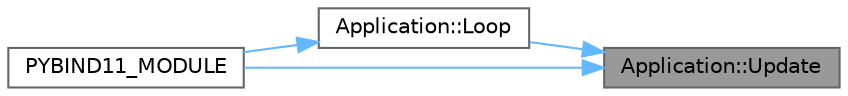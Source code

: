 digraph "Application::Update"
{
 // LATEX_PDF_SIZE
  bgcolor="transparent";
  edge [fontname=Helvetica,fontsize=10,labelfontname=Helvetica,labelfontsize=10];
  node [fontname=Helvetica,fontsize=10,shape=box,height=0.2,width=0.4];
  rankdir="RL";
  Node1 [id="Node000001",label="Application::Update",height=0.2,width=0.4,color="gray40", fillcolor="grey60", style="filled", fontcolor="black",tooltip=" "];
  Node1 -> Node2 [id="edge1_Node000001_Node000002",dir="back",color="steelblue1",style="solid",tooltip=" "];
  Node2 [id="Node000002",label="Application::Loop",height=0.2,width=0.4,color="grey40", fillcolor="white", style="filled",URL="$struct_application.html#add8435e8cede1ab06a59cdc220ea394c",tooltip=" "];
  Node2 -> Node3 [id="edge2_Node000002_Node000003",dir="back",color="steelblue1",style="solid",tooltip=" "];
  Node3 [id="Node000003",label="PYBIND11_MODULE",height=0.2,width=0.4,color="grey40", fillcolor="white", style="filled",URL="$bindings_8cpp.html#a7055eab01d08d97ed2dd849c3e02cda7",tooltip=" "];
  Node1 -> Node3 [id="edge3_Node000001_Node000003",dir="back",color="steelblue1",style="solid",tooltip=" "];
}
